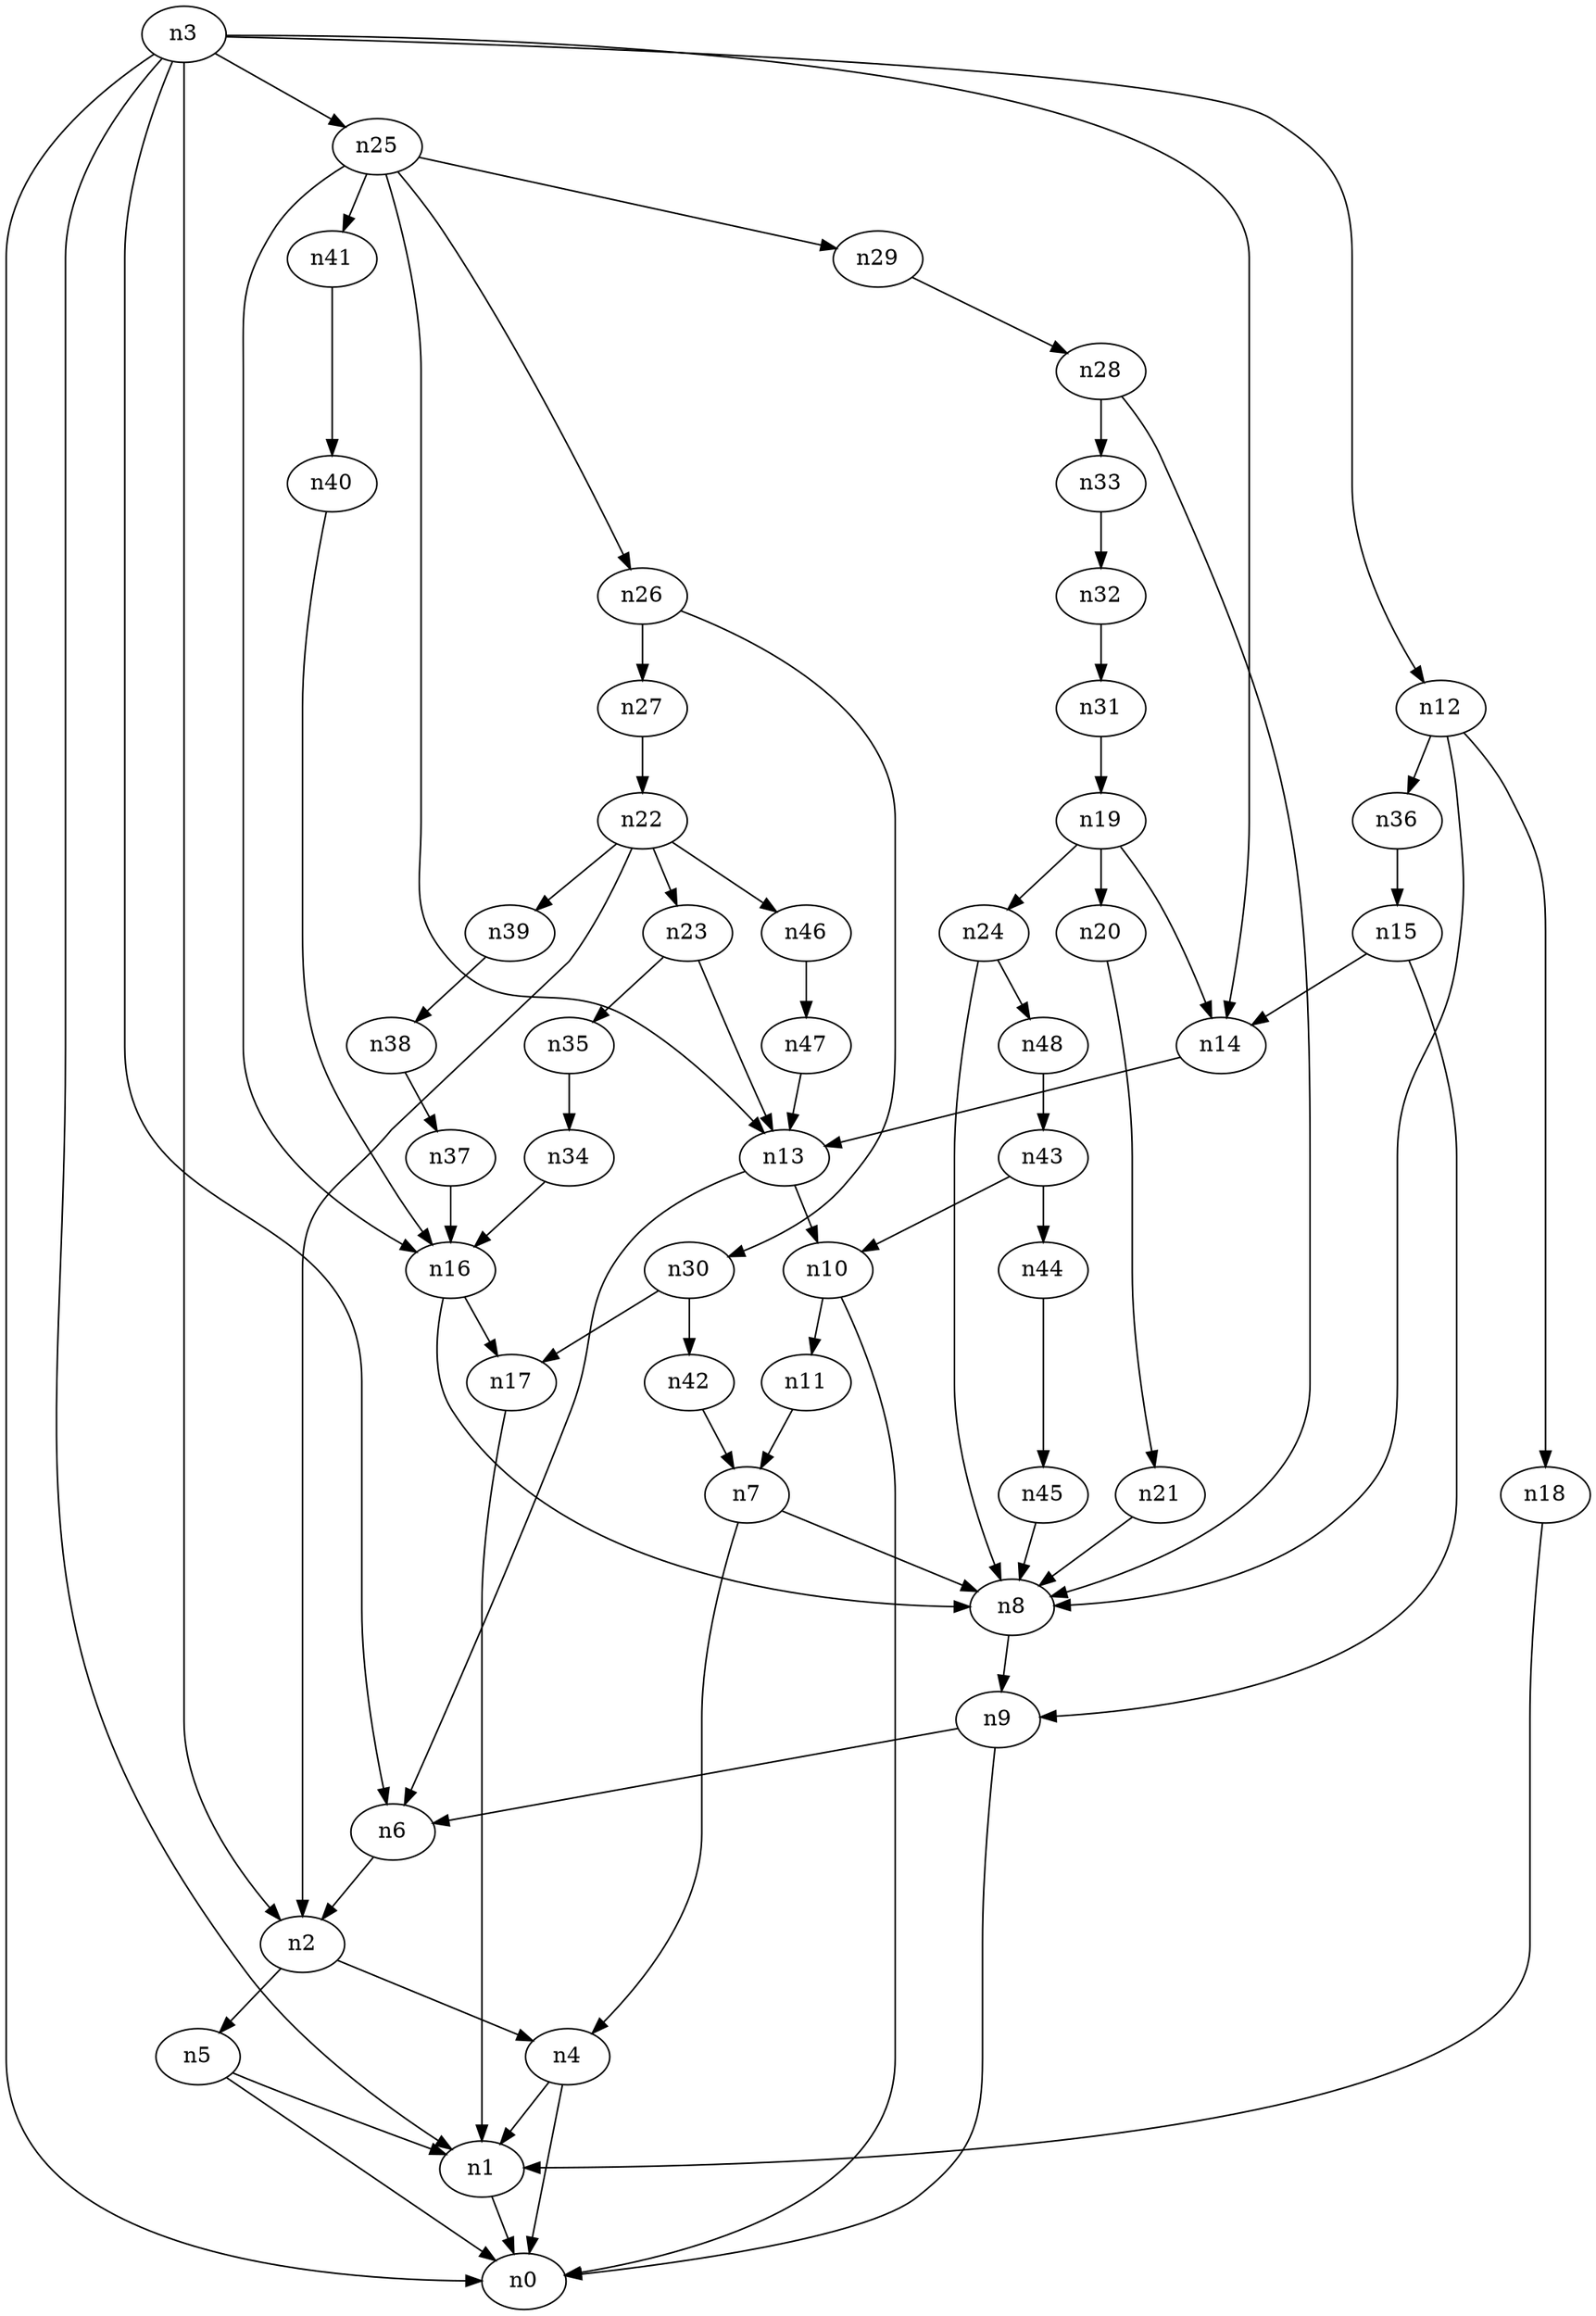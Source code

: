 digraph G {
	n1 -> n0	 [_graphml_id=e11];
	n2 -> n4	 [_graphml_id=e7];
	n2 -> n5	 [_graphml_id=e8];
	n3 -> n0	 [_graphml_id=e0];
	n3 -> n1	 [_graphml_id=e3];
	n3 -> n2	 [_graphml_id=e6];
	n3 -> n6	 [_graphml_id=e9];
	n3 -> n12	 [_graphml_id=e19];
	n3 -> n14	 [_graphml_id=e41];
	n3 -> n25	 [_graphml_id=e51];
	n4 -> n0	 [_graphml_id=e1];
	n4 -> n1	 [_graphml_id=e4];
	n5 -> n0	 [_graphml_id=e2];
	n5 -> n1	 [_graphml_id=e5];
	n6 -> n2	 [_graphml_id=e10];
	n7 -> n4	 [_graphml_id=e12];
	n7 -> n8	 [_graphml_id=e13];
	n8 -> n9	 [_graphml_id=e14];
	n9 -> n0	 [_graphml_id=e15];
	n9 -> n6	 [_graphml_id=e21];
	n10 -> n0	 [_graphml_id=e16];
	n10 -> n11	 [_graphml_id=e17];
	n11 -> n7	 [_graphml_id=e18];
	n12 -> n8	 [_graphml_id=e20];
	n12 -> n18	 [_graphml_id=e30];
	n12 -> n36	 [_graphml_id=e60];
	n13 -> n6	 [_graphml_id=e31];
	n13 -> n10	 [_graphml_id=e22];
	n14 -> n13	 [_graphml_id=e23];
	n15 -> n9	 [_graphml_id=e25];
	n15 -> n14	 [_graphml_id=e24];
	n16 -> n8	 [_graphml_id=e26];
	n16 -> n17	 [_graphml_id=e27];
	n17 -> n1	 [_graphml_id=e28];
	n18 -> n1	 [_graphml_id=e29];
	n19 -> n14	 [_graphml_id=e32];
	n19 -> n20	 [_graphml_id=e33];
	n19 -> n24	 [_graphml_id=e39];
	n20 -> n21	 [_graphml_id=e34];
	n21 -> n8	 [_graphml_id=e35];
	n22 -> n2	 [_graphml_id=e36];
	n22 -> n23	 [_graphml_id=e37];
	n22 -> n39	 [_graphml_id=e65];
	n22 -> n46	 [_graphml_id=e75];
	n23 -> n13	 [_graphml_id=e38];
	n23 -> n35	 [_graphml_id=e58];
	n24 -> n8	 [_graphml_id=e40];
	n24 -> n48	 [_graphml_id=e79];
	n25 -> n13	 [_graphml_id=e42];
	n25 -> n16	 [_graphml_id=e61];
	n25 -> n26	 [_graphml_id=e43];
	n25 -> n29	 [_graphml_id=e48];
	n25 -> n41	 [_graphml_id=e68];
	n26 -> n27	 [_graphml_id=e44];
	n26 -> n30	 [_graphml_id=e50];
	n27 -> n22	 [_graphml_id=e45];
	n28 -> n8	 [_graphml_id=e46];
	n28 -> n33	 [_graphml_id=e55];
	n29 -> n28	 [_graphml_id=e47];
	n30 -> n17	 [_graphml_id=e49];
	n30 -> n42	 [_graphml_id=e70];
	n31 -> n19	 [_graphml_id=e52];
	n32 -> n31	 [_graphml_id=e53];
	n33 -> n32	 [_graphml_id=e54];
	n34 -> n16	 [_graphml_id=e56];
	n35 -> n34	 [_graphml_id=e57];
	n36 -> n15	 [_graphml_id=e59];
	n37 -> n16	 [_graphml_id=e62];
	n38 -> n37	 [_graphml_id=e63];
	n39 -> n38	 [_graphml_id=e64];
	n40 -> n16	 [_graphml_id=e66];
	n41 -> n40	 [_graphml_id=e67];
	n42 -> n7	 [_graphml_id=e69];
	n43 -> n10	 [_graphml_id=e71];
	n43 -> n44	 [_graphml_id=e72];
	n44 -> n45	 [_graphml_id=e73];
	n45 -> n8	 [_graphml_id=e74];
	n46 -> n47	 [_graphml_id=e76];
	n47 -> n13	 [_graphml_id=e77];
	n48 -> n43	 [_graphml_id=e78];
}
